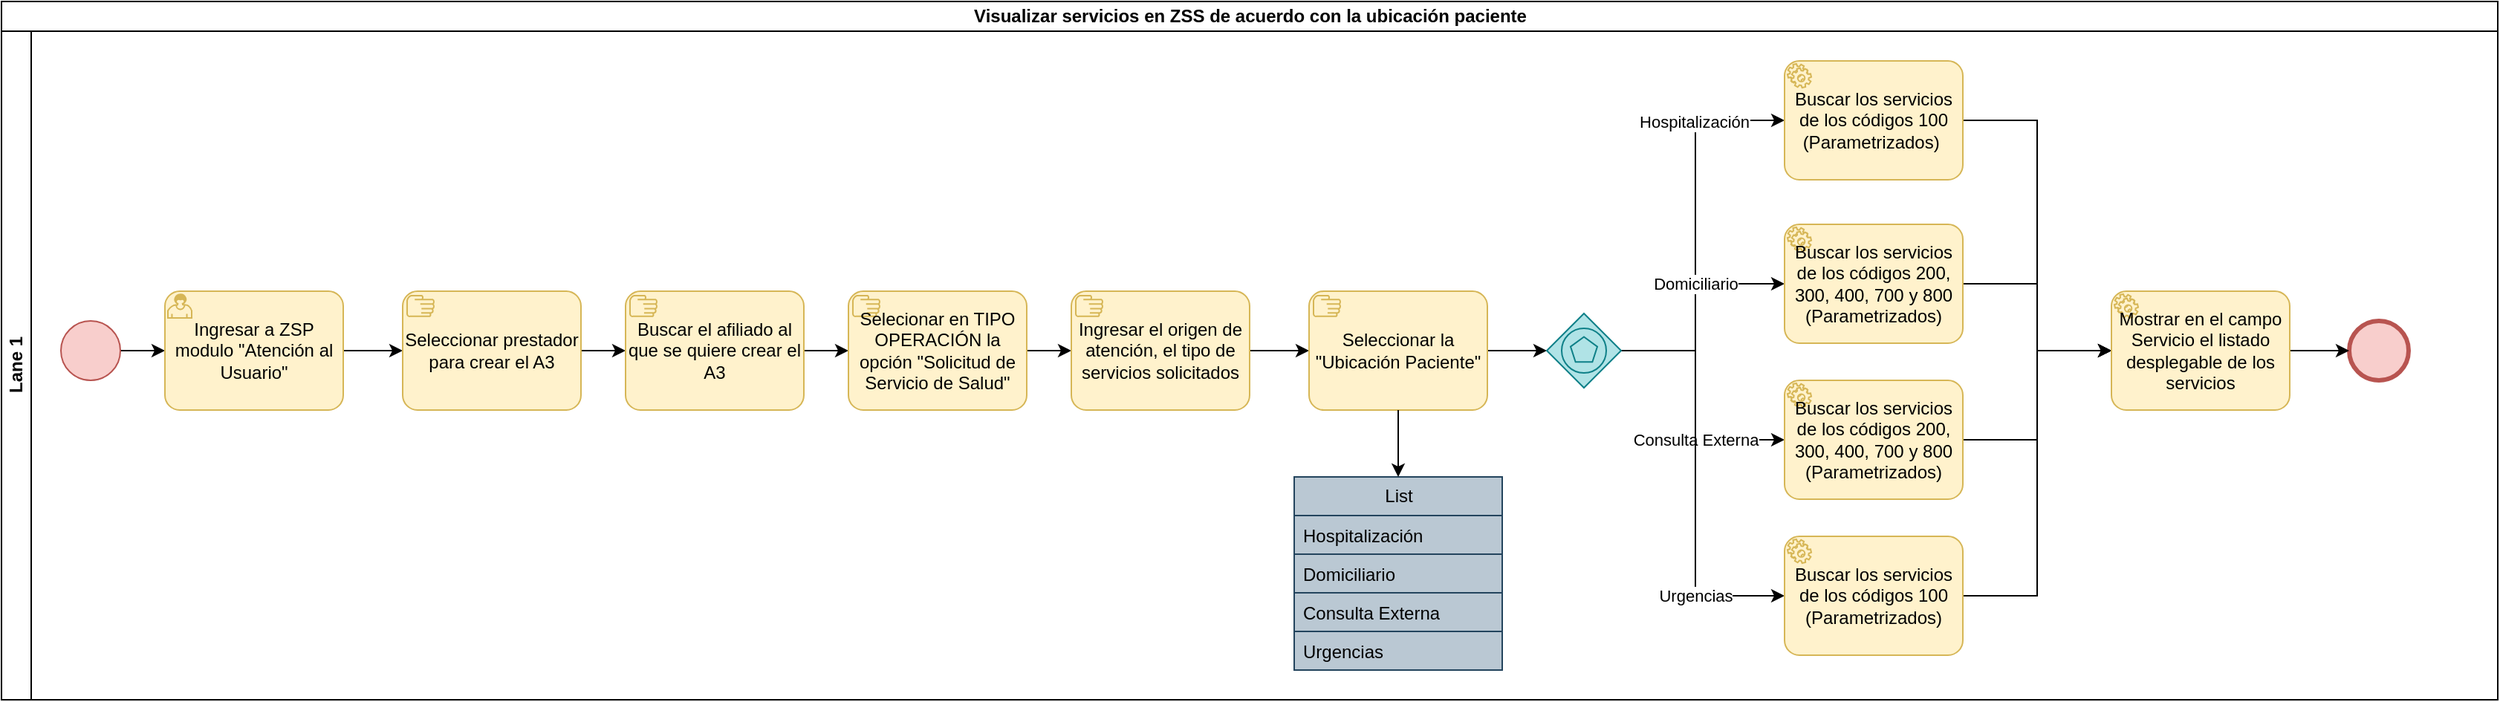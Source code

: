 <mxfile version="21.5.0" type="github">
  <diagram name="Página-1" id="9RYoFY8GCwM7AoHcxTI_">
    <mxGraphModel dx="1434" dy="764" grid="1" gridSize="10" guides="1" tooltips="1" connect="1" arrows="1" fold="1" page="1" pageScale="1" pageWidth="1760" pageHeight="550" math="0" shadow="0">
      <root>
        <mxCell id="0" />
        <mxCell id="1" parent="0" />
        <mxCell id="P0aVc6wDqR4s-njKCgED-1" value="Visualizar servicios en ZSS de acuerdo con la ubicación paciente" style="swimlane;childLayout=stackLayout;resizeParent=1;resizeParentMax=0;horizontal=1;startSize=20;horizontalStack=0;html=1;" vertex="1" parent="1">
          <mxGeometry x="40" y="40" width="1680" height="470" as="geometry" />
        </mxCell>
        <mxCell id="P0aVc6wDqR4s-njKCgED-2" value="Lane 1" style="swimlane;startSize=20;horizontal=0;html=1;" vertex="1" parent="P0aVc6wDqR4s-njKCgED-1">
          <mxGeometry y="20" width="1680" height="450" as="geometry" />
        </mxCell>
        <mxCell id="P0aVc6wDqR4s-njKCgED-6" value="" style="points=[[0.145,0.145,0],[0.5,0,0],[0.855,0.145,0],[1,0.5,0],[0.855,0.855,0],[0.5,1,0],[0.145,0.855,0],[0,0.5,0]];shape=mxgraph.bpmn.event;html=1;verticalLabelPosition=bottom;labelBackgroundColor=#ffffff;verticalAlign=top;align=center;perimeter=ellipsePerimeter;outlineConnect=0;aspect=fixed;outline=end;symbol=terminate2;fillColor=#f8cecc;strokeColor=#b85450;" vertex="1" parent="P0aVc6wDqR4s-njKCgED-2">
          <mxGeometry x="1580" y="195" width="40" height="40" as="geometry" />
        </mxCell>
        <mxCell id="P0aVc6wDqR4s-njKCgED-8" value="" style="edgeStyle=orthogonalEdgeStyle;rounded=0;orthogonalLoop=1;jettySize=auto;html=1;entryX=0;entryY=0.5;entryDx=0;entryDy=0;entryPerimeter=0;" edge="1" parent="P0aVc6wDqR4s-njKCgED-2" source="P0aVc6wDqR4s-njKCgED-5" target="P0aVc6wDqR4s-njKCgED-9">
          <mxGeometry relative="1" as="geometry">
            <mxPoint x="120" y="215" as="targetPoint" />
          </mxGeometry>
        </mxCell>
        <mxCell id="P0aVc6wDqR4s-njKCgED-5" value="" style="points=[[0.145,0.145,0],[0.5,0,0],[0.855,0.145,0],[1,0.5,0],[0.855,0.855,0],[0.5,1,0],[0.145,0.855,0],[0,0.5,0]];shape=mxgraph.bpmn.event;html=1;verticalLabelPosition=bottom;labelBackgroundColor=#ffffff;verticalAlign=top;align=center;perimeter=ellipsePerimeter;outlineConnect=0;aspect=fixed;outline=standard;symbol=general;fillColor=#f8cecc;strokeColor=#b85450;" vertex="1" parent="P0aVc6wDqR4s-njKCgED-2">
          <mxGeometry x="40" y="195" width="40" height="40" as="geometry" />
        </mxCell>
        <mxCell id="P0aVc6wDqR4s-njKCgED-10" style="edgeStyle=orthogonalEdgeStyle;rounded=0;orthogonalLoop=1;jettySize=auto;html=1;" edge="1" parent="P0aVc6wDqR4s-njKCgED-2" source="P0aVc6wDqR4s-njKCgED-9" target="P0aVc6wDqR4s-njKCgED-11">
          <mxGeometry relative="1" as="geometry">
            <mxPoint x="270" y="215" as="targetPoint" />
          </mxGeometry>
        </mxCell>
        <mxCell id="P0aVc6wDqR4s-njKCgED-9" value="Ingresar a ZSP modulo &quot;Atención al Usuario&quot;" style="points=[[0.25,0,0],[0.5,0,0],[0.75,0,0],[1,0.25,0],[1,0.5,0],[1,0.75,0],[0.75,1,0],[0.5,1,0],[0.25,1,0],[0,0.75,0],[0,0.5,0],[0,0.25,0]];shape=mxgraph.bpmn.task;whiteSpace=wrap;rectStyle=rounded;size=10;html=1;container=1;expand=0;collapsible=0;taskMarker=user;fillColor=#fff2cc;strokeColor=#d6b656;" vertex="1" parent="P0aVc6wDqR4s-njKCgED-2">
          <mxGeometry x="110" y="175" width="120" height="80" as="geometry" />
        </mxCell>
        <mxCell id="P0aVc6wDqR4s-njKCgED-13" style="edgeStyle=orthogonalEdgeStyle;rounded=0;orthogonalLoop=1;jettySize=auto;html=1;" edge="1" parent="P0aVc6wDqR4s-njKCgED-2" source="P0aVc6wDqR4s-njKCgED-11" target="P0aVc6wDqR4s-njKCgED-12">
          <mxGeometry relative="1" as="geometry" />
        </mxCell>
        <mxCell id="P0aVc6wDqR4s-njKCgED-11" value="Seleccionar prestador para crear el A3" style="points=[[0.25,0,0],[0.5,0,0],[0.75,0,0],[1,0.25,0],[1,0.5,0],[1,0.75,0],[0.75,1,0],[0.5,1,0],[0.25,1,0],[0,0.75,0],[0,0.5,0],[0,0.25,0]];shape=mxgraph.bpmn.task;whiteSpace=wrap;rectStyle=rounded;size=10;html=1;container=1;expand=0;collapsible=0;taskMarker=manual;fillColor=#fff2cc;strokeColor=#d6b656;" vertex="1" parent="P0aVc6wDqR4s-njKCgED-2">
          <mxGeometry x="270" y="175" width="120" height="80" as="geometry" />
        </mxCell>
        <mxCell id="P0aVc6wDqR4s-njKCgED-14" style="edgeStyle=orthogonalEdgeStyle;rounded=0;orthogonalLoop=1;jettySize=auto;html=1;entryX=0;entryY=0.5;entryDx=0;entryDy=0;entryPerimeter=0;" edge="1" parent="P0aVc6wDqR4s-njKCgED-2" source="P0aVc6wDqR4s-njKCgED-12" target="P0aVc6wDqR4s-njKCgED-15">
          <mxGeometry relative="1" as="geometry">
            <mxPoint x="580" y="215" as="targetPoint" />
          </mxGeometry>
        </mxCell>
        <mxCell id="P0aVc6wDqR4s-njKCgED-12" value="Buscar el afiliado al que se quiere crear el A3" style="points=[[0.25,0,0],[0.5,0,0],[0.75,0,0],[1,0.25,0],[1,0.5,0],[1,0.75,0],[0.75,1,0],[0.5,1,0],[0.25,1,0],[0,0.75,0],[0,0.5,0],[0,0.25,0]];shape=mxgraph.bpmn.task;whiteSpace=wrap;rectStyle=rounded;size=10;html=1;container=1;expand=0;collapsible=0;taskMarker=manual;fillColor=#fff2cc;strokeColor=#d6b656;" vertex="1" parent="P0aVc6wDqR4s-njKCgED-2">
          <mxGeometry x="420" y="175" width="120" height="80" as="geometry" />
        </mxCell>
        <mxCell id="P0aVc6wDqR4s-njKCgED-17" style="edgeStyle=orthogonalEdgeStyle;rounded=0;orthogonalLoop=1;jettySize=auto;html=1;" edge="1" parent="P0aVc6wDqR4s-njKCgED-2" source="P0aVc6wDqR4s-njKCgED-15" target="P0aVc6wDqR4s-njKCgED-16">
          <mxGeometry relative="1" as="geometry" />
        </mxCell>
        <mxCell id="P0aVc6wDqR4s-njKCgED-15" value="Selecionar en TIPO OPERACIÓN la opción &quot;Solicitud de Servicio de Salud&quot;" style="points=[[0.25,0,0],[0.5,0,0],[0.75,0,0],[1,0.25,0],[1,0.5,0],[1,0.75,0],[0.75,1,0],[0.5,1,0],[0.25,1,0],[0,0.75,0],[0,0.5,0],[0,0.25,0]];shape=mxgraph.bpmn.task;whiteSpace=wrap;rectStyle=rounded;size=10;html=1;container=1;expand=0;collapsible=0;taskMarker=manual;fillColor=#fff2cc;strokeColor=#d6b656;" vertex="1" parent="P0aVc6wDqR4s-njKCgED-2">
          <mxGeometry x="570" y="175" width="120" height="80" as="geometry" />
        </mxCell>
        <mxCell id="P0aVc6wDqR4s-njKCgED-18" style="edgeStyle=orthogonalEdgeStyle;rounded=0;orthogonalLoop=1;jettySize=auto;html=1;entryX=0;entryY=0.5;entryDx=0;entryDy=0;entryPerimeter=0;" edge="1" parent="P0aVc6wDqR4s-njKCgED-2" source="P0aVc6wDqR4s-njKCgED-16" target="P0aVc6wDqR4s-njKCgED-19">
          <mxGeometry relative="1" as="geometry">
            <mxPoint x="900" y="215" as="targetPoint" />
          </mxGeometry>
        </mxCell>
        <mxCell id="P0aVc6wDqR4s-njKCgED-16" value="Ingresar el origen de atención, el tipo de servicios solicitados" style="points=[[0.25,0,0],[0.5,0,0],[0.75,0,0],[1,0.25,0],[1,0.5,0],[1,0.75,0],[0.75,1,0],[0.5,1,0],[0.25,1,0],[0,0.75,0],[0,0.5,0],[0,0.25,0]];shape=mxgraph.bpmn.task;whiteSpace=wrap;rectStyle=rounded;size=10;html=1;container=1;expand=0;collapsible=0;taskMarker=manual;fillColor=#fff2cc;strokeColor=#d6b656;" vertex="1" parent="P0aVc6wDqR4s-njKCgED-2">
          <mxGeometry x="720" y="175" width="120" height="80" as="geometry" />
        </mxCell>
        <mxCell id="P0aVc6wDqR4s-njKCgED-27" style="edgeStyle=orthogonalEdgeStyle;rounded=0;orthogonalLoop=1;jettySize=auto;html=1;" edge="1" parent="P0aVc6wDqR4s-njKCgED-2" source="P0aVc6wDqR4s-njKCgED-19" target="P0aVc6wDqR4s-njKCgED-26">
          <mxGeometry relative="1" as="geometry" />
        </mxCell>
        <mxCell id="P0aVc6wDqR4s-njKCgED-19" value="Seleccionar la &quot;Ubicación Paciente&quot;" style="points=[[0.25,0,0],[0.5,0,0],[0.75,0,0],[1,0.25,0],[1,0.5,0],[1,0.75,0],[0.75,1,0],[0.5,1,0],[0.25,1,0],[0,0.75,0],[0,0.5,0],[0,0.25,0]];shape=mxgraph.bpmn.task;whiteSpace=wrap;rectStyle=rounded;size=10;html=1;container=1;expand=0;collapsible=0;taskMarker=manual;fillColor=#fff2cc;strokeColor=#d6b656;" vertex="1" parent="P0aVc6wDqR4s-njKCgED-2">
          <mxGeometry x="880" y="175" width="120" height="80" as="geometry" />
        </mxCell>
        <mxCell id="P0aVc6wDqR4s-njKCgED-20" value="List" style="swimlane;fontStyle=0;childLayout=stackLayout;horizontal=1;startSize=26;fillColor=#bac8d3;horizontalStack=0;resizeParent=1;resizeParentMax=0;resizeLast=0;collapsible=1;marginBottom=0;html=1;strokeColor=#23445d;" vertex="1" parent="P0aVc6wDqR4s-njKCgED-2">
          <mxGeometry x="870" y="300" width="140" height="130" as="geometry" />
        </mxCell>
        <mxCell id="P0aVc6wDqR4s-njKCgED-21" value="Hospitalización" style="text;strokeColor=#23445d;fillColor=#bac8d3;align=left;verticalAlign=top;spacingLeft=4;spacingRight=4;overflow=hidden;rotatable=0;points=[[0,0.5],[1,0.5]];portConstraint=eastwest;whiteSpace=wrap;html=1;" vertex="1" parent="P0aVc6wDqR4s-njKCgED-20">
          <mxGeometry y="26" width="140" height="26" as="geometry" />
        </mxCell>
        <mxCell id="P0aVc6wDqR4s-njKCgED-22" value="Domiciliario" style="text;strokeColor=#23445d;fillColor=#bac8d3;align=left;verticalAlign=top;spacingLeft=4;spacingRight=4;overflow=hidden;rotatable=0;points=[[0,0.5],[1,0.5]];portConstraint=eastwest;whiteSpace=wrap;html=1;" vertex="1" parent="P0aVc6wDqR4s-njKCgED-20">
          <mxGeometry y="52" width="140" height="26" as="geometry" />
        </mxCell>
        <mxCell id="P0aVc6wDqR4s-njKCgED-23" value="Consulta Externa" style="text;strokeColor=#23445d;fillColor=#bac8d3;align=left;verticalAlign=top;spacingLeft=4;spacingRight=4;overflow=hidden;rotatable=0;points=[[0,0.5],[1,0.5]];portConstraint=eastwest;whiteSpace=wrap;html=1;" vertex="1" parent="P0aVc6wDqR4s-njKCgED-20">
          <mxGeometry y="78" width="140" height="26" as="geometry" />
        </mxCell>
        <mxCell id="P0aVc6wDqR4s-njKCgED-25" value="Urgencias" style="text;strokeColor=#23445d;fillColor=#bac8d3;align=left;verticalAlign=top;spacingLeft=4;spacingRight=4;overflow=hidden;rotatable=0;points=[[0,0.5],[1,0.5]];portConstraint=eastwest;whiteSpace=wrap;html=1;" vertex="1" parent="P0aVc6wDqR4s-njKCgED-20">
          <mxGeometry y="104" width="140" height="26" as="geometry" />
        </mxCell>
        <mxCell id="P0aVc6wDqR4s-njKCgED-24" style="edgeStyle=orthogonalEdgeStyle;rounded=0;orthogonalLoop=1;jettySize=auto;html=1;" edge="1" parent="P0aVc6wDqR4s-njKCgED-2" source="P0aVc6wDqR4s-njKCgED-19" target="P0aVc6wDqR4s-njKCgED-20">
          <mxGeometry relative="1" as="geometry" />
        </mxCell>
        <mxCell id="P0aVc6wDqR4s-njKCgED-29" style="edgeStyle=orthogonalEdgeStyle;rounded=0;orthogonalLoop=1;jettySize=auto;html=1;entryX=0;entryY=0.5;entryDx=0;entryDy=0;entryPerimeter=0;exitX=1;exitY=0.5;exitDx=0;exitDy=0;exitPerimeter=0;" edge="1" parent="P0aVc6wDqR4s-njKCgED-2" source="P0aVc6wDqR4s-njKCgED-26" target="P0aVc6wDqR4s-njKCgED-28">
          <mxGeometry relative="1" as="geometry">
            <mxPoint x="1110" y="215" as="sourcePoint" />
            <Array as="points">
              <mxPoint x="1140" y="215" />
              <mxPoint x="1140" y="60" />
            </Array>
          </mxGeometry>
        </mxCell>
        <mxCell id="P0aVc6wDqR4s-njKCgED-36" value="Hospitalización" style="edgeLabel;html=1;align=center;verticalAlign=middle;resizable=0;points=[];" vertex="1" connectable="0" parent="P0aVc6wDqR4s-njKCgED-29">
          <mxGeometry x="0.302" y="1" relative="1" as="geometry">
            <mxPoint y="-32" as="offset" />
          </mxGeometry>
        </mxCell>
        <mxCell id="P0aVc6wDqR4s-njKCgED-31" value="Domiciliario" style="edgeStyle=orthogonalEdgeStyle;rounded=0;orthogonalLoop=1;jettySize=auto;html=1;entryX=0;entryY=0.5;entryDx=0;entryDy=0;entryPerimeter=0;exitX=1;exitY=0.5;exitDx=0;exitDy=0;exitPerimeter=0;" edge="1" parent="P0aVc6wDqR4s-njKCgED-2" source="P0aVc6wDqR4s-njKCgED-26" target="P0aVc6wDqR4s-njKCgED-30">
          <mxGeometry x="0.226" relative="1" as="geometry">
            <mxPoint x="1110" y="215" as="sourcePoint" />
            <Array as="points">
              <mxPoint x="1140" y="215" />
              <mxPoint x="1140" y="170" />
            </Array>
            <mxPoint as="offset" />
          </mxGeometry>
        </mxCell>
        <mxCell id="P0aVc6wDqR4s-njKCgED-33" value="Consulta Externa" style="edgeStyle=orthogonalEdgeStyle;rounded=0;orthogonalLoop=1;jettySize=auto;html=1;entryX=0;entryY=0.5;entryDx=0;entryDy=0;entryPerimeter=0;" edge="1" parent="P0aVc6wDqR4s-njKCgED-2" source="P0aVc6wDqR4s-njKCgED-26" target="P0aVc6wDqR4s-njKCgED-32">
          <mxGeometry x="0.294" relative="1" as="geometry">
            <mxPoint x="1110" y="215" as="sourcePoint" />
            <Array as="points">
              <mxPoint x="1140" y="215" />
              <mxPoint x="1140" y="275" />
            </Array>
            <mxPoint as="offset" />
          </mxGeometry>
        </mxCell>
        <mxCell id="P0aVc6wDqR4s-njKCgED-35" value="Urgencias" style="edgeStyle=orthogonalEdgeStyle;rounded=0;orthogonalLoop=1;jettySize=auto;html=1;entryX=0;entryY=0.5;entryDx=0;entryDy=0;entryPerimeter=0;exitX=1;exitY=0.5;exitDx=0;exitDy=0;exitPerimeter=0;" edge="1" parent="P0aVc6wDqR4s-njKCgED-2" source="P0aVc6wDqR4s-njKCgED-26" target="P0aVc6wDqR4s-njKCgED-34">
          <mxGeometry x="0.564" relative="1" as="geometry">
            <mxPoint x="1110" y="215" as="sourcePoint" />
            <Array as="points">
              <mxPoint x="1140" y="215" />
              <mxPoint x="1140" y="380" />
            </Array>
            <mxPoint as="offset" />
          </mxGeometry>
        </mxCell>
        <mxCell id="P0aVc6wDqR4s-njKCgED-26" value="" style="points=[[0.25,0.25,0],[0.5,0,0],[0.75,0.25,0],[1,0.5,0],[0.75,0.75,0],[0.5,1,0],[0.25,0.75,0],[0,0.5,0]];shape=mxgraph.bpmn.gateway2;html=1;verticalLabelPosition=bottom;labelBackgroundColor=#ffffff;verticalAlign=top;align=center;perimeter=rhombusPerimeter;outlineConnect=0;outline=standard;symbol=multiple;fillColor=#b0e3e6;strokeColor=#0e8088;" vertex="1" parent="P0aVc6wDqR4s-njKCgED-2">
          <mxGeometry x="1040" y="190" width="50" height="50" as="geometry" />
        </mxCell>
        <mxCell id="P0aVc6wDqR4s-njKCgED-37" style="edgeStyle=orthogonalEdgeStyle;rounded=0;orthogonalLoop=1;jettySize=auto;html=1;entryX=0;entryY=0.5;entryDx=0;entryDy=0;entryPerimeter=0;" edge="1" parent="P0aVc6wDqR4s-njKCgED-2" source="P0aVc6wDqR4s-njKCgED-28" target="P0aVc6wDqR4s-njKCgED-38">
          <mxGeometry relative="1" as="geometry">
            <mxPoint x="1360" y="60" as="targetPoint" />
          </mxGeometry>
        </mxCell>
        <mxCell id="P0aVc6wDqR4s-njKCgED-28" value="Buscar los servicios de los códigos 100&lt;br&gt;(Parametrizados)&amp;nbsp;" style="points=[[0.25,0,0],[0.5,0,0],[0.75,0,0],[1,0.25,0],[1,0.5,0],[1,0.75,0],[0.75,1,0],[0.5,1,0],[0.25,1,0],[0,0.75,0],[0,0.5,0],[0,0.25,0]];shape=mxgraph.bpmn.task;whiteSpace=wrap;rectStyle=rounded;size=10;html=1;container=1;expand=0;collapsible=0;taskMarker=service;fillColor=#fff2cc;strokeColor=#d6b656;" vertex="1" parent="P0aVc6wDqR4s-njKCgED-2">
          <mxGeometry x="1200" y="20" width="120" height="80" as="geometry" />
        </mxCell>
        <mxCell id="P0aVc6wDqR4s-njKCgED-39" style="edgeStyle=orthogonalEdgeStyle;rounded=0;orthogonalLoop=1;jettySize=auto;html=1;entryX=0;entryY=0.5;entryDx=0;entryDy=0;entryPerimeter=0;" edge="1" parent="P0aVc6wDqR4s-njKCgED-2" source="P0aVc6wDqR4s-njKCgED-30" target="P0aVc6wDqR4s-njKCgED-38">
          <mxGeometry relative="1" as="geometry" />
        </mxCell>
        <mxCell id="P0aVc6wDqR4s-njKCgED-30" value="Buscar los servicios de los códigos 200, 300, 400, 700 y 800&lt;br&gt;(Parametrizados)" style="points=[[0.25,0,0],[0.5,0,0],[0.75,0,0],[1,0.25,0],[1,0.5,0],[1,0.75,0],[0.75,1,0],[0.5,1,0],[0.25,1,0],[0,0.75,0],[0,0.5,0],[0,0.25,0]];shape=mxgraph.bpmn.task;whiteSpace=wrap;rectStyle=rounded;size=10;html=1;container=1;expand=0;collapsible=0;taskMarker=service;fillColor=#fff2cc;strokeColor=#d6b656;" vertex="1" parent="P0aVc6wDqR4s-njKCgED-2">
          <mxGeometry x="1200" y="130" width="120" height="80" as="geometry" />
        </mxCell>
        <mxCell id="P0aVc6wDqR4s-njKCgED-40" style="edgeStyle=orthogonalEdgeStyle;rounded=0;orthogonalLoop=1;jettySize=auto;html=1;entryX=0;entryY=0.5;entryDx=0;entryDy=0;entryPerimeter=0;" edge="1" parent="P0aVc6wDqR4s-njKCgED-2" source="P0aVc6wDqR4s-njKCgED-32" target="P0aVc6wDqR4s-njKCgED-38">
          <mxGeometry relative="1" as="geometry" />
        </mxCell>
        <mxCell id="P0aVc6wDqR4s-njKCgED-32" value="Buscar los servicios de los códigos 200, 300, 400, 700 y 800&lt;br&gt;(Parametrizados)" style="points=[[0.25,0,0],[0.5,0,0],[0.75,0,0],[1,0.25,0],[1,0.5,0],[1,0.75,0],[0.75,1,0],[0.5,1,0],[0.25,1,0],[0,0.75,0],[0,0.5,0],[0,0.25,0]];shape=mxgraph.bpmn.task;whiteSpace=wrap;rectStyle=rounded;size=10;html=1;container=1;expand=0;collapsible=0;taskMarker=service;fillColor=#fff2cc;strokeColor=#d6b656;" vertex="1" parent="P0aVc6wDqR4s-njKCgED-2">
          <mxGeometry x="1200" y="235" width="120" height="80" as="geometry" />
        </mxCell>
        <mxCell id="P0aVc6wDqR4s-njKCgED-41" style="edgeStyle=orthogonalEdgeStyle;rounded=0;orthogonalLoop=1;jettySize=auto;html=1;entryX=0;entryY=0.5;entryDx=0;entryDy=0;entryPerimeter=0;" edge="1" parent="P0aVc6wDqR4s-njKCgED-2" source="P0aVc6wDqR4s-njKCgED-34" target="P0aVc6wDqR4s-njKCgED-38">
          <mxGeometry relative="1" as="geometry" />
        </mxCell>
        <mxCell id="P0aVc6wDqR4s-njKCgED-34" value="Buscar los servicios de los códigos 100 (Parametrizados)" style="points=[[0.25,0,0],[0.5,0,0],[0.75,0,0],[1,0.25,0],[1,0.5,0],[1,0.75,0],[0.75,1,0],[0.5,1,0],[0.25,1,0],[0,0.75,0],[0,0.5,0],[0,0.25,0]];shape=mxgraph.bpmn.task;whiteSpace=wrap;rectStyle=rounded;size=10;html=1;container=1;expand=0;collapsible=0;taskMarker=service;fillColor=#fff2cc;strokeColor=#d6b656;" vertex="1" parent="P0aVc6wDqR4s-njKCgED-2">
          <mxGeometry x="1200" y="340" width="120" height="80" as="geometry" />
        </mxCell>
        <mxCell id="P0aVc6wDqR4s-njKCgED-42" style="edgeStyle=orthogonalEdgeStyle;rounded=0;orthogonalLoop=1;jettySize=auto;html=1;entryX=0;entryY=0.5;entryDx=0;entryDy=0;entryPerimeter=0;" edge="1" parent="P0aVc6wDqR4s-njKCgED-2" source="P0aVc6wDqR4s-njKCgED-38" target="P0aVc6wDqR4s-njKCgED-6">
          <mxGeometry relative="1" as="geometry" />
        </mxCell>
        <mxCell id="P0aVc6wDqR4s-njKCgED-38" value="Mostrar en el campo Servicio el listado desplegable de los servicios" style="points=[[0.25,0,0],[0.5,0,0],[0.75,0,0],[1,0.25,0],[1,0.5,0],[1,0.75,0],[0.75,1,0],[0.5,1,0],[0.25,1,0],[0,0.75,0],[0,0.5,0],[0,0.25,0]];shape=mxgraph.bpmn.task;whiteSpace=wrap;rectStyle=rounded;size=10;html=1;container=1;expand=0;collapsible=0;taskMarker=service;fillColor=#fff2cc;strokeColor=#d6b656;" vertex="1" parent="P0aVc6wDqR4s-njKCgED-2">
          <mxGeometry x="1420" y="175" width="120" height="80" as="geometry" />
        </mxCell>
      </root>
    </mxGraphModel>
  </diagram>
</mxfile>
